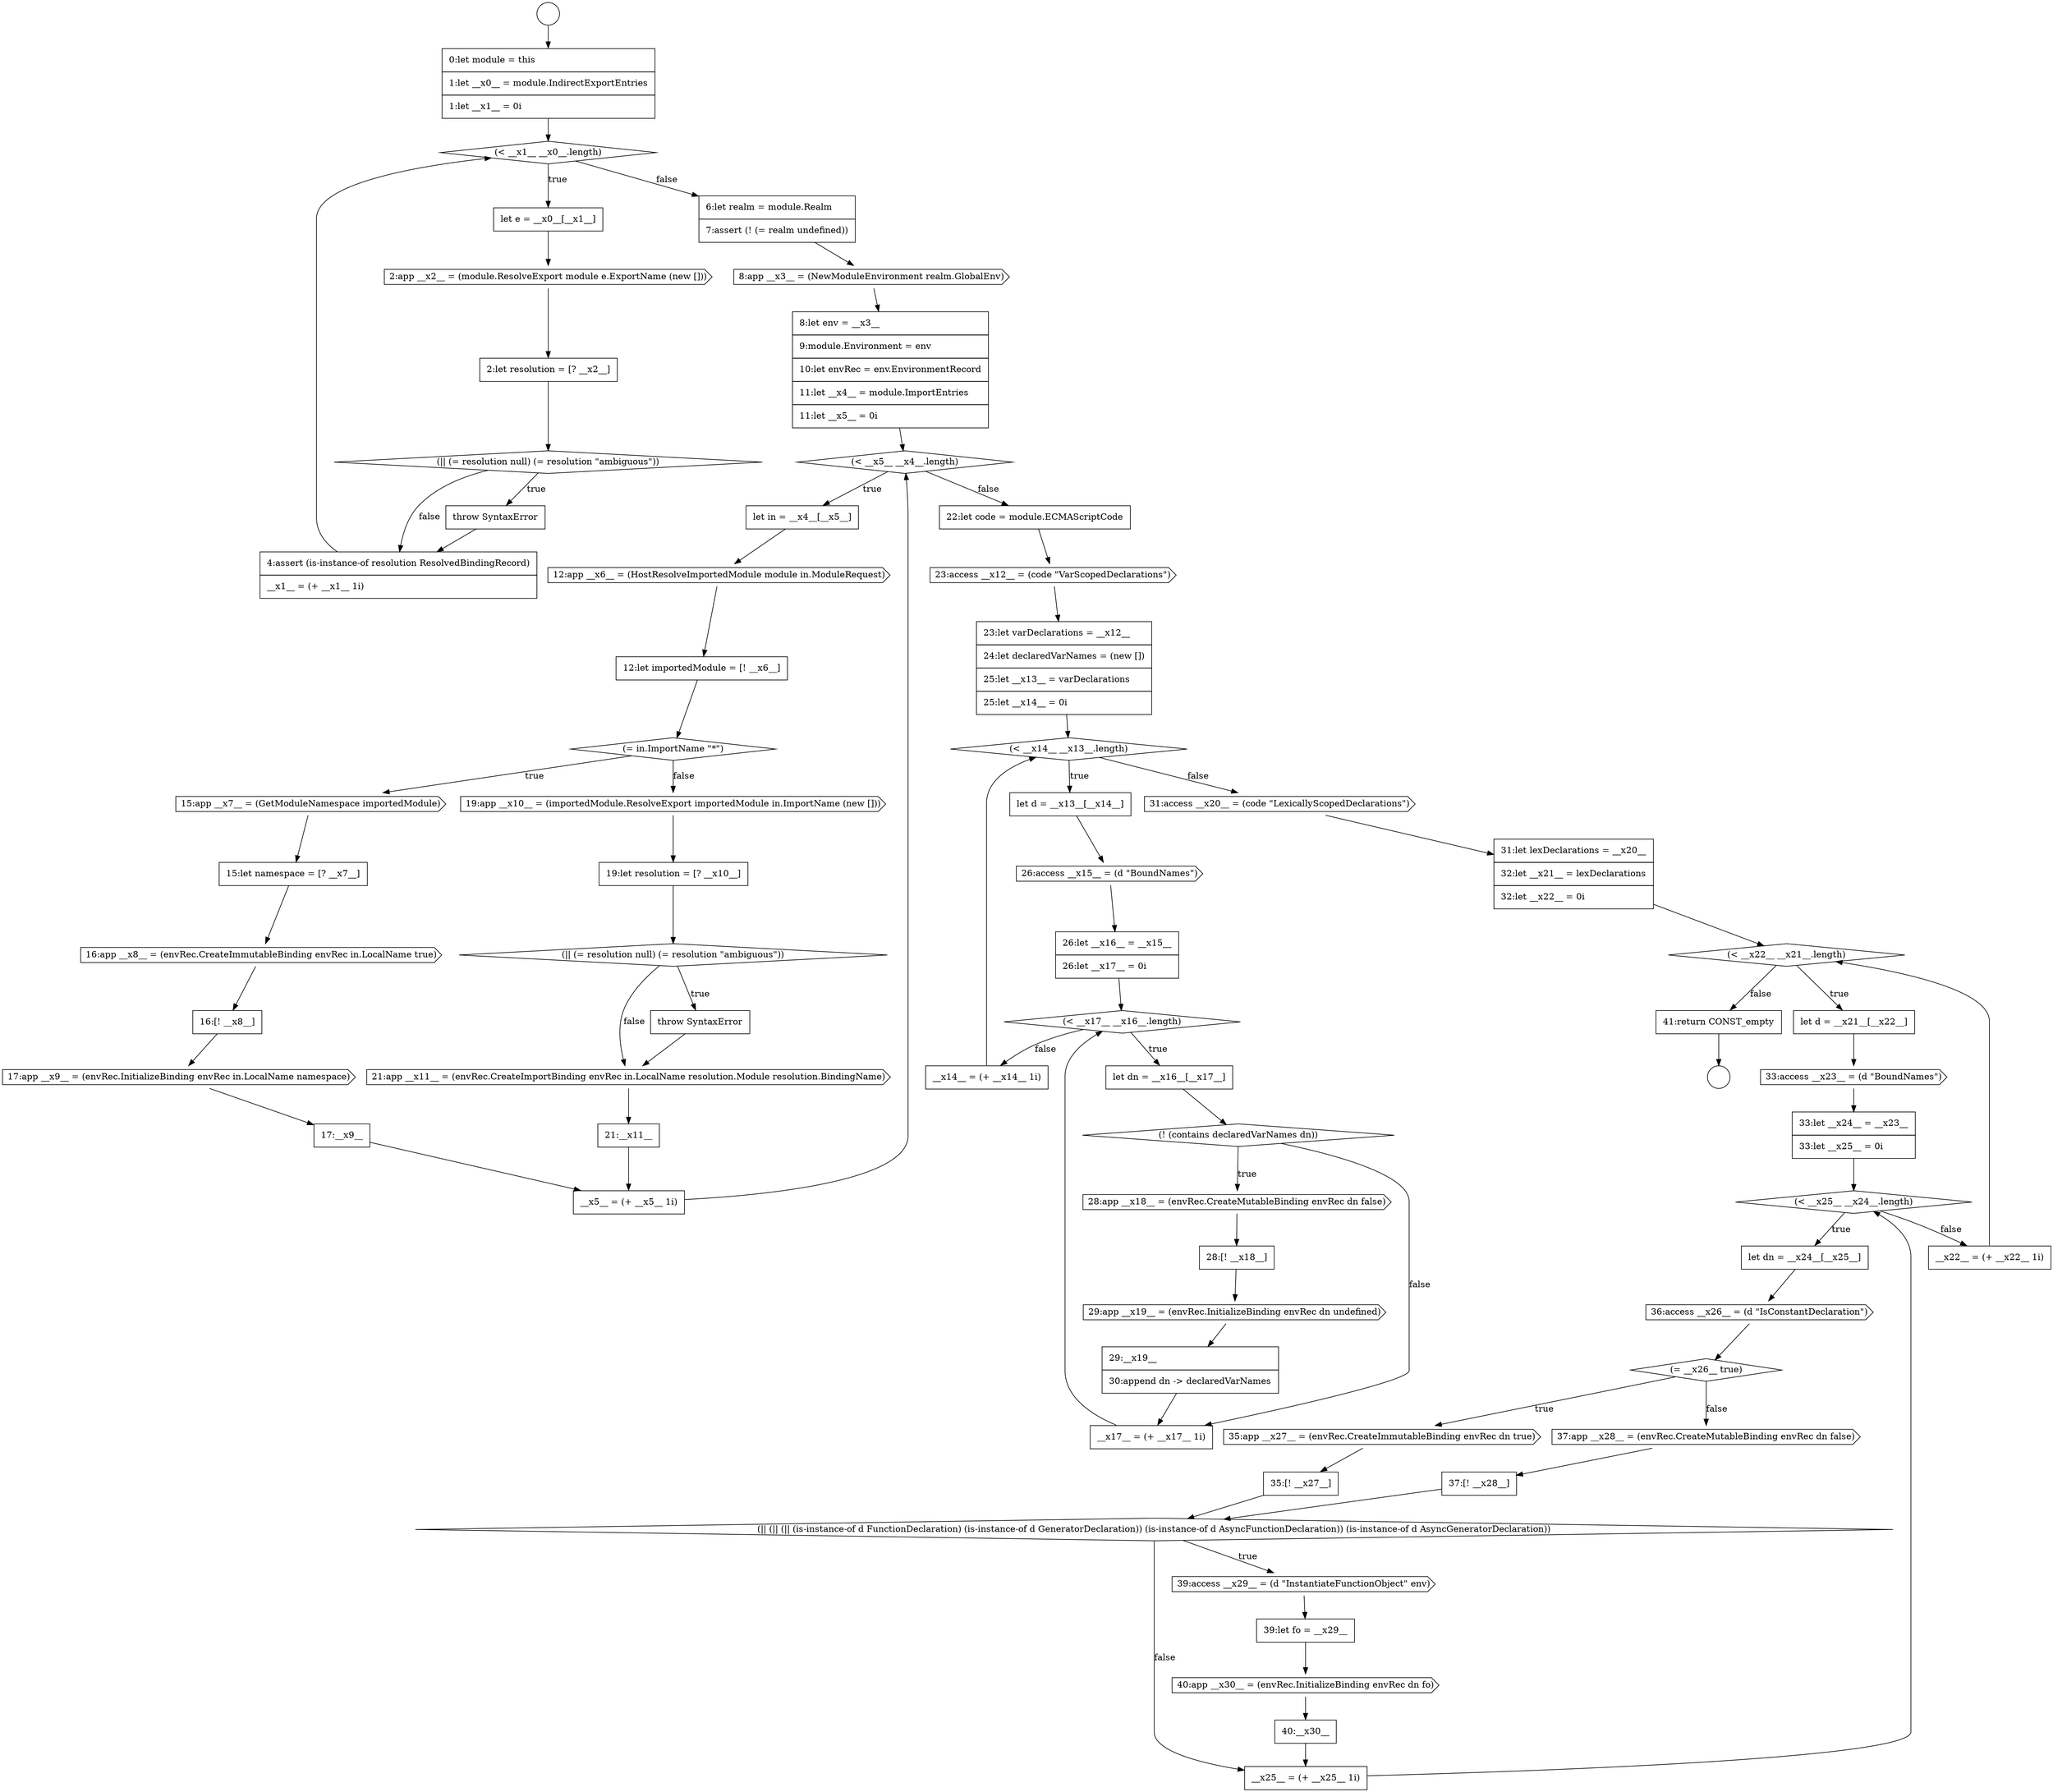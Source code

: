 digraph {
  node0 [shape=circle label=" " color="black" fillcolor="white" style=filled]
  node5 [shape=cds, label=<<font color="black">2:app __x2__ = (module.ResolveExport module e.ExportName (new []))</font>> color="black" fillcolor="white" style=filled]
  node65 [shape=none, margin=0, label=<<font color="black">
    <table border="0" cellborder="1" cellspacing="0" cellpadding="10">
      <tr><td align="left">40:__x30__</td></tr>
    </table>
  </font>> color="black" fillcolor="white" style=filled]
  node2 [shape=none, margin=0, label=<<font color="black">
    <table border="0" cellborder="1" cellspacing="0" cellpadding="10">
      <tr><td align="left">0:let module = this</td></tr>
      <tr><td align="left">1:let __x0__ = module.IndirectExportEntries</td></tr>
      <tr><td align="left">1:let __x1__ = 0i</td></tr>
    </table>
  </font>> color="black" fillcolor="white" style=filled]
  node66 [shape=none, margin=0, label=<<font color="black">
    <table border="0" cellborder="1" cellspacing="0" cellpadding="10">
      <tr><td align="left">__x25__ = (+ __x25__ 1i)</td></tr>
    </table>
  </font>> color="black" fillcolor="white" style=filled]
  node4 [shape=none, margin=0, label=<<font color="black">
    <table border="0" cellborder="1" cellspacing="0" cellpadding="10">
      <tr><td align="left">let e = __x0__[__x1__]</td></tr>
    </table>
  </font>> color="black" fillcolor="white" style=filled]
  node10 [shape=none, margin=0, label=<<font color="black">
    <table border="0" cellborder="1" cellspacing="0" cellpadding="10">
      <tr><td align="left">6:let realm = module.Realm</td></tr>
      <tr><td align="left">7:assert (! (= realm undefined))</td></tr>
    </table>
  </font>> color="black" fillcolor="white" style=filled]
  node56 [shape=diamond, label=<<font color="black">(= __x26__ true)</font>> color="black" fillcolor="white" style=filled]
  node42 [shape=none, margin=0, label=<<font color="black">
    <table border="0" cellborder="1" cellspacing="0" cellpadding="10">
      <tr><td align="left">28:[! __x18__]</td></tr>
    </table>
  </font>> color="black" fillcolor="white" style=filled]
  node24 [shape=cds, label=<<font color="black">19:app __x10__ = (importedModule.ResolveExport importedModule in.ImportName (new []))</font>> color="black" fillcolor="white" style=filled]
  node37 [shape=none, margin=0, label=<<font color="black">
    <table border="0" cellborder="1" cellspacing="0" cellpadding="10">
      <tr><td align="left">26:let __x16__ = __x15__</td></tr>
      <tr><td align="left">26:let __x17__ = 0i</td></tr>
    </table>
  </font>> color="black" fillcolor="white" style=filled]
  node25 [shape=none, margin=0, label=<<font color="black">
    <table border="0" cellborder="1" cellspacing="0" cellpadding="10">
      <tr><td align="left">19:let resolution = [? __x10__]</td></tr>
    </table>
  </font>> color="black" fillcolor="white" style=filled]
  node52 [shape=none, margin=0, label=<<font color="black">
    <table border="0" cellborder="1" cellspacing="0" cellpadding="10">
      <tr><td align="left">33:let __x24__ = __x23__</td></tr>
      <tr><td align="left">33:let __x25__ = 0i</td></tr>
    </table>
  </font>> color="black" fillcolor="white" style=filled]
  node14 [shape=none, margin=0, label=<<font color="black">
    <table border="0" cellborder="1" cellspacing="0" cellpadding="10">
      <tr><td align="left">let in = __x4__[__x5__]</td></tr>
    </table>
  </font>> color="black" fillcolor="white" style=filled]
  node20 [shape=cds, label=<<font color="black">16:app __x8__ = (envRec.CreateImmutableBinding envRec in.LocalName true)</font>> color="black" fillcolor="white" style=filled]
  node46 [shape=none, margin=0, label=<<font color="black">
    <table border="0" cellborder="1" cellspacing="0" cellpadding="10">
      <tr><td align="left">__x14__ = (+ __x14__ 1i)</td></tr>
    </table>
  </font>> color="black" fillcolor="white" style=filled]
  node57 [shape=cds, label=<<font color="black">35:app __x27__ = (envRec.CreateImmutableBinding envRec dn true)</font>> color="black" fillcolor="white" style=filled]
  node29 [shape=none, margin=0, label=<<font color="black">
    <table border="0" cellborder="1" cellspacing="0" cellpadding="10">
      <tr><td align="left">21:__x11__</td></tr>
    </table>
  </font>> color="black" fillcolor="white" style=filled]
  node61 [shape=diamond, label=<<font color="black">(|| (|| (|| (is-instance-of d FunctionDeclaration) (is-instance-of d GeneratorDeclaration)) (is-instance-of d AsyncFunctionDeclaration)) (is-instance-of d AsyncGeneratorDeclaration))</font>> color="black" fillcolor="white" style=filled]
  node1 [shape=circle label=" " color="black" fillcolor="white" style=filled]
  node6 [shape=none, margin=0, label=<<font color="black">
    <table border="0" cellborder="1" cellspacing="0" cellpadding="10">
      <tr><td align="left">2:let resolution = [? __x2__]</td></tr>
    </table>
  </font>> color="black" fillcolor="white" style=filled]
  node60 [shape=none, margin=0, label=<<font color="black">
    <table border="0" cellborder="1" cellspacing="0" cellpadding="10">
      <tr><td align="left">37:[! __x28__]</td></tr>
    </table>
  </font>> color="black" fillcolor="white" style=filled]
  node21 [shape=none, margin=0, label=<<font color="black">
    <table border="0" cellborder="1" cellspacing="0" cellpadding="10">
      <tr><td align="left">16:[! __x8__]</td></tr>
    </table>
  </font>> color="black" fillcolor="white" style=filled]
  node33 [shape=none, margin=0, label=<<font color="black">
    <table border="0" cellborder="1" cellspacing="0" cellpadding="10">
      <tr><td align="left">23:let varDeclarations = __x12__</td></tr>
      <tr><td align="left">24:let declaredVarNames = (new [])</td></tr>
      <tr><td align="left">25:let __x13__ = varDeclarations</td></tr>
      <tr><td align="left">25:let __x14__ = 0i</td></tr>
    </table>
  </font>> color="black" fillcolor="white" style=filled]
  node28 [shape=cds, label=<<font color="black">21:app __x11__ = (envRec.CreateImportBinding envRec in.LocalName resolution.Module resolution.BindingName)</font>> color="black" fillcolor="white" style=filled]
  node38 [shape=diamond, label=<<font color="black">(&lt; __x17__ __x16__.length)</font>> color="black" fillcolor="white" style=filled]
  node9 [shape=none, margin=0, label=<<font color="black">
    <table border="0" cellborder="1" cellspacing="0" cellpadding="10">
      <tr><td align="left">4:assert (is-instance-of resolution ResolvedBindingRecord)</td></tr>
      <tr><td align="left">__x1__ = (+ __x1__ 1i)</td></tr>
    </table>
  </font>> color="black" fillcolor="white" style=filled]
  node53 [shape=diamond, label=<<font color="black">(&lt; __x25__ __x24__.length)</font>> color="black" fillcolor="white" style=filled]
  node13 [shape=diamond, label=<<font color="black">(&lt; __x5__ __x4__.length)</font>> color="black" fillcolor="white" style=filled]
  node41 [shape=cds, label=<<font color="black">28:app __x18__ = (envRec.CreateMutableBinding envRec dn false)</font>> color="black" fillcolor="white" style=filled]
  node45 [shape=none, margin=0, label=<<font color="black">
    <table border="0" cellborder="1" cellspacing="0" cellpadding="10">
      <tr><td align="left">__x17__ = (+ __x17__ 1i)</td></tr>
    </table>
  </font>> color="black" fillcolor="white" style=filled]
  node64 [shape=cds, label=<<font color="black">40:app __x30__ = (envRec.InitializeBinding envRec dn fo)</font>> color="black" fillcolor="white" style=filled]
  node17 [shape=diamond, label=<<font color="black">(= in.ImportName &quot;*&quot;)</font>> color="black" fillcolor="white" style=filled]
  node32 [shape=cds, label=<<font color="black">23:access __x12__ = (code &quot;VarScopedDeclarations&quot;)</font>> color="black" fillcolor="white" style=filled]
  node34 [shape=diamond, label=<<font color="black">(&lt; __x14__ __x13__.length)</font>> color="black" fillcolor="white" style=filled]
  node22 [shape=cds, label=<<font color="black">17:app __x9__ = (envRec.InitializeBinding envRec in.LocalName namespace)</font>> color="black" fillcolor="white" style=filled]
  node44 [shape=none, margin=0, label=<<font color="black">
    <table border="0" cellborder="1" cellspacing="0" cellpadding="10">
      <tr><td align="left">29:__x19__</td></tr>
      <tr><td align="left">30:append dn -&gt; declaredVarNames</td></tr>
    </table>
  </font>> color="black" fillcolor="white" style=filled]
  node59 [shape=cds, label=<<font color="black">37:app __x28__ = (envRec.CreateMutableBinding envRec dn false)</font>> color="black" fillcolor="white" style=filled]
  node27 [shape=none, margin=0, label=<<font color="black">
    <table border="0" cellborder="1" cellspacing="0" cellpadding="10">
      <tr><td align="left">throw SyntaxError</td></tr>
    </table>
  </font>> color="black" fillcolor="white" style=filled]
  node12 [shape=none, margin=0, label=<<font color="black">
    <table border="0" cellborder="1" cellspacing="0" cellpadding="10">
      <tr><td align="left">8:let env = __x3__</td></tr>
      <tr><td align="left">9:module.Environment = env</td></tr>
      <tr><td align="left">10:let envRec = env.EnvironmentRecord</td></tr>
      <tr><td align="left">11:let __x4__ = module.ImportEntries</td></tr>
      <tr><td align="left">11:let __x5__ = 0i</td></tr>
    </table>
  </font>> color="black" fillcolor="white" style=filled]
  node54 [shape=none, margin=0, label=<<font color="black">
    <table border="0" cellborder="1" cellspacing="0" cellpadding="10">
      <tr><td align="left">let dn = __x24__[__x25__]</td></tr>
    </table>
  </font>> color="black" fillcolor="white" style=filled]
  node49 [shape=diamond, label=<<font color="black">(&lt; __x22__ __x21__.length)</font>> color="black" fillcolor="white" style=filled]
  node7 [shape=diamond, label=<<font color="black">(|| (= resolution null) (= resolution &quot;ambiguous&quot;))</font>> color="black" fillcolor="white" style=filled]
  node39 [shape=none, margin=0, label=<<font color="black">
    <table border="0" cellborder="1" cellspacing="0" cellpadding="10">
      <tr><td align="left">let dn = __x16__[__x17__]</td></tr>
    </table>
  </font>> color="black" fillcolor="white" style=filled]
  node3 [shape=diamond, label=<<font color="black">(&lt; __x1__ __x0__.length)</font>> color="black" fillcolor="white" style=filled]
  node35 [shape=none, margin=0, label=<<font color="black">
    <table border="0" cellborder="1" cellspacing="0" cellpadding="10">
      <tr><td align="left">let d = __x13__[__x14__]</td></tr>
    </table>
  </font>> color="black" fillcolor="white" style=filled]
  node48 [shape=none, margin=0, label=<<font color="black">
    <table border="0" cellborder="1" cellspacing="0" cellpadding="10">
      <tr><td align="left">31:let lexDeclarations = __x20__</td></tr>
      <tr><td align="left">32:let __x21__ = lexDeclarations</td></tr>
      <tr><td align="left">32:let __x22__ = 0i</td></tr>
    </table>
  </font>> color="black" fillcolor="white" style=filled]
  node63 [shape=none, margin=0, label=<<font color="black">
    <table border="0" cellborder="1" cellspacing="0" cellpadding="10">
      <tr><td align="left">39:let fo = __x29__</td></tr>
    </table>
  </font>> color="black" fillcolor="white" style=filled]
  node18 [shape=cds, label=<<font color="black">15:app __x7__ = (GetModuleNamespace importedModule)</font>> color="black" fillcolor="white" style=filled]
  node50 [shape=none, margin=0, label=<<font color="black">
    <table border="0" cellborder="1" cellspacing="0" cellpadding="10">
      <tr><td align="left">let d = __x21__[__x22__]</td></tr>
    </table>
  </font>> color="black" fillcolor="white" style=filled]
  node67 [shape=none, margin=0, label=<<font color="black">
    <table border="0" cellborder="1" cellspacing="0" cellpadding="10">
      <tr><td align="left">__x22__ = (+ __x22__ 1i)</td></tr>
    </table>
  </font>> color="black" fillcolor="white" style=filled]
  node16 [shape=none, margin=0, label=<<font color="black">
    <table border="0" cellborder="1" cellspacing="0" cellpadding="10">
      <tr><td align="left">12:let importedModule = [! __x6__]</td></tr>
    </table>
  </font>> color="black" fillcolor="white" style=filled]
  node31 [shape=none, margin=0, label=<<font color="black">
    <table border="0" cellborder="1" cellspacing="0" cellpadding="10">
      <tr><td align="left">22:let code = module.ECMAScriptCode</td></tr>
    </table>
  </font>> color="black" fillcolor="white" style=filled]
  node11 [shape=cds, label=<<font color="black">8:app __x3__ = (NewModuleEnvironment realm.GlobalEnv)</font>> color="black" fillcolor="white" style=filled]
  node43 [shape=cds, label=<<font color="black">29:app __x19__ = (envRec.InitializeBinding envRec dn undefined)</font>> color="black" fillcolor="white" style=filled]
  node40 [shape=diamond, label=<<font color="black">(! (contains declaredVarNames dn))</font>> color="black" fillcolor="white" style=filled]
  node26 [shape=diamond, label=<<font color="black">(|| (= resolution null) (= resolution &quot;ambiguous&quot;))</font>> color="black" fillcolor="white" style=filled]
  node55 [shape=cds, label=<<font color="black">36:access __x26__ = (d &quot;IsConstantDeclaration&quot;)</font>> color="black" fillcolor="white" style=filled]
  node23 [shape=none, margin=0, label=<<font color="black">
    <table border="0" cellborder="1" cellspacing="0" cellpadding="10">
      <tr><td align="left">17:__x9__</td></tr>
    </table>
  </font>> color="black" fillcolor="white" style=filled]
  node8 [shape=none, margin=0, label=<<font color="black">
    <table border="0" cellborder="1" cellspacing="0" cellpadding="10">
      <tr><td align="left">throw SyntaxError</td></tr>
    </table>
  </font>> color="black" fillcolor="white" style=filled]
  node58 [shape=none, margin=0, label=<<font color="black">
    <table border="0" cellborder="1" cellspacing="0" cellpadding="10">
      <tr><td align="left">35:[! __x27__]</td></tr>
    </table>
  </font>> color="black" fillcolor="white" style=filled]
  node36 [shape=cds, label=<<font color="black">26:access __x15__ = (d &quot;BoundNames&quot;)</font>> color="black" fillcolor="white" style=filled]
  node30 [shape=none, margin=0, label=<<font color="black">
    <table border="0" cellborder="1" cellspacing="0" cellpadding="10">
      <tr><td align="left">__x5__ = (+ __x5__ 1i)</td></tr>
    </table>
  </font>> color="black" fillcolor="white" style=filled]
  node51 [shape=cds, label=<<font color="black">33:access __x23__ = (d &quot;BoundNames&quot;)</font>> color="black" fillcolor="white" style=filled]
  node19 [shape=none, margin=0, label=<<font color="black">
    <table border="0" cellborder="1" cellspacing="0" cellpadding="10">
      <tr><td align="left">15:let namespace = [? __x7__]</td></tr>
    </table>
  </font>> color="black" fillcolor="white" style=filled]
  node47 [shape=cds, label=<<font color="black">31:access __x20__ = (code &quot;LexicallyScopedDeclarations&quot;)</font>> color="black" fillcolor="white" style=filled]
  node15 [shape=cds, label=<<font color="black">12:app __x6__ = (HostResolveImportedModule module in.ModuleRequest)</font>> color="black" fillcolor="white" style=filled]
  node68 [shape=none, margin=0, label=<<font color="black">
    <table border="0" cellborder="1" cellspacing="0" cellpadding="10">
      <tr><td align="left">41:return CONST_empty</td></tr>
    </table>
  </font>> color="black" fillcolor="white" style=filled]
  node62 [shape=cds, label=<<font color="black">39:access __x29__ = (d &quot;InstantiateFunctionObject&quot; env)</font>> color="black" fillcolor="white" style=filled]
  node26 -> node27 [label=<<font color="black">true</font>> color="black"]
  node26 -> node28 [label=<<font color="black">false</font>> color="black"]
  node11 -> node12 [ color="black"]
  node7 -> node8 [label=<<font color="black">true</font>> color="black"]
  node7 -> node9 [label=<<font color="black">false</font>> color="black"]
  node0 -> node2 [ color="black"]
  node53 -> node54 [label=<<font color="black">true</font>> color="black"]
  node53 -> node67 [label=<<font color="black">false</font>> color="black"]
  node45 -> node38 [ color="black"]
  node3 -> node4 [label=<<font color="black">true</font>> color="black"]
  node3 -> node10 [label=<<font color="black">false</font>> color="black"]
  node16 -> node17 [ color="black"]
  node30 -> node13 [ color="black"]
  node5 -> node6 [ color="black"]
  node17 -> node18 [label=<<font color="black">true</font>> color="black"]
  node17 -> node24 [label=<<font color="black">false</font>> color="black"]
  node58 -> node61 [ color="black"]
  node63 -> node64 [ color="black"]
  node28 -> node29 [ color="black"]
  node64 -> node65 [ color="black"]
  node29 -> node30 [ color="black"]
  node39 -> node40 [ color="black"]
  node54 -> node55 [ color="black"]
  node42 -> node43 [ color="black"]
  node18 -> node19 [ color="black"]
  node66 -> node53 [ color="black"]
  node67 -> node49 [ color="black"]
  node2 -> node3 [ color="black"]
  node9 -> node3 [ color="black"]
  node62 -> node63 [ color="black"]
  node15 -> node16 [ color="black"]
  node55 -> node56 [ color="black"]
  node19 -> node20 [ color="black"]
  node46 -> node34 [ color="black"]
  node35 -> node36 [ color="black"]
  node57 -> node58 [ color="black"]
  node23 -> node30 [ color="black"]
  node40 -> node41 [label=<<font color="black">true</font>> color="black"]
  node40 -> node45 [label=<<font color="black">false</font>> color="black"]
  node12 -> node13 [ color="black"]
  node36 -> node37 [ color="black"]
  node52 -> node53 [ color="black"]
  node22 -> node23 [ color="black"]
  node6 -> node7 [ color="black"]
  node43 -> node44 [ color="black"]
  node34 -> node35 [label=<<font color="black">true</font>> color="black"]
  node34 -> node47 [label=<<font color="black">false</font>> color="black"]
  node44 -> node45 [ color="black"]
  node27 -> node28 [ color="black"]
  node37 -> node38 [ color="black"]
  node68 -> node1 [ color="black"]
  node14 -> node15 [ color="black"]
  node31 -> node32 [ color="black"]
  node10 -> node11 [ color="black"]
  node47 -> node48 [ color="black"]
  node50 -> node51 [ color="black"]
  node4 -> node5 [ color="black"]
  node51 -> node52 [ color="black"]
  node25 -> node26 [ color="black"]
  node8 -> node9 [ color="black"]
  node21 -> node22 [ color="black"]
  node59 -> node60 [ color="black"]
  node20 -> node21 [ color="black"]
  node60 -> node61 [ color="black"]
  node24 -> node25 [ color="black"]
  node13 -> node14 [label=<<font color="black">true</font>> color="black"]
  node13 -> node31 [label=<<font color="black">false</font>> color="black"]
  node49 -> node50 [label=<<font color="black">true</font>> color="black"]
  node49 -> node68 [label=<<font color="black">false</font>> color="black"]
  node61 -> node62 [label=<<font color="black">true</font>> color="black"]
  node61 -> node66 [label=<<font color="black">false</font>> color="black"]
  node65 -> node66 [ color="black"]
  node48 -> node49 [ color="black"]
  node38 -> node39 [label=<<font color="black">true</font>> color="black"]
  node38 -> node46 [label=<<font color="black">false</font>> color="black"]
  node32 -> node33 [ color="black"]
  node56 -> node57 [label=<<font color="black">true</font>> color="black"]
  node56 -> node59 [label=<<font color="black">false</font>> color="black"]
  node33 -> node34 [ color="black"]
  node41 -> node42 [ color="black"]
}
